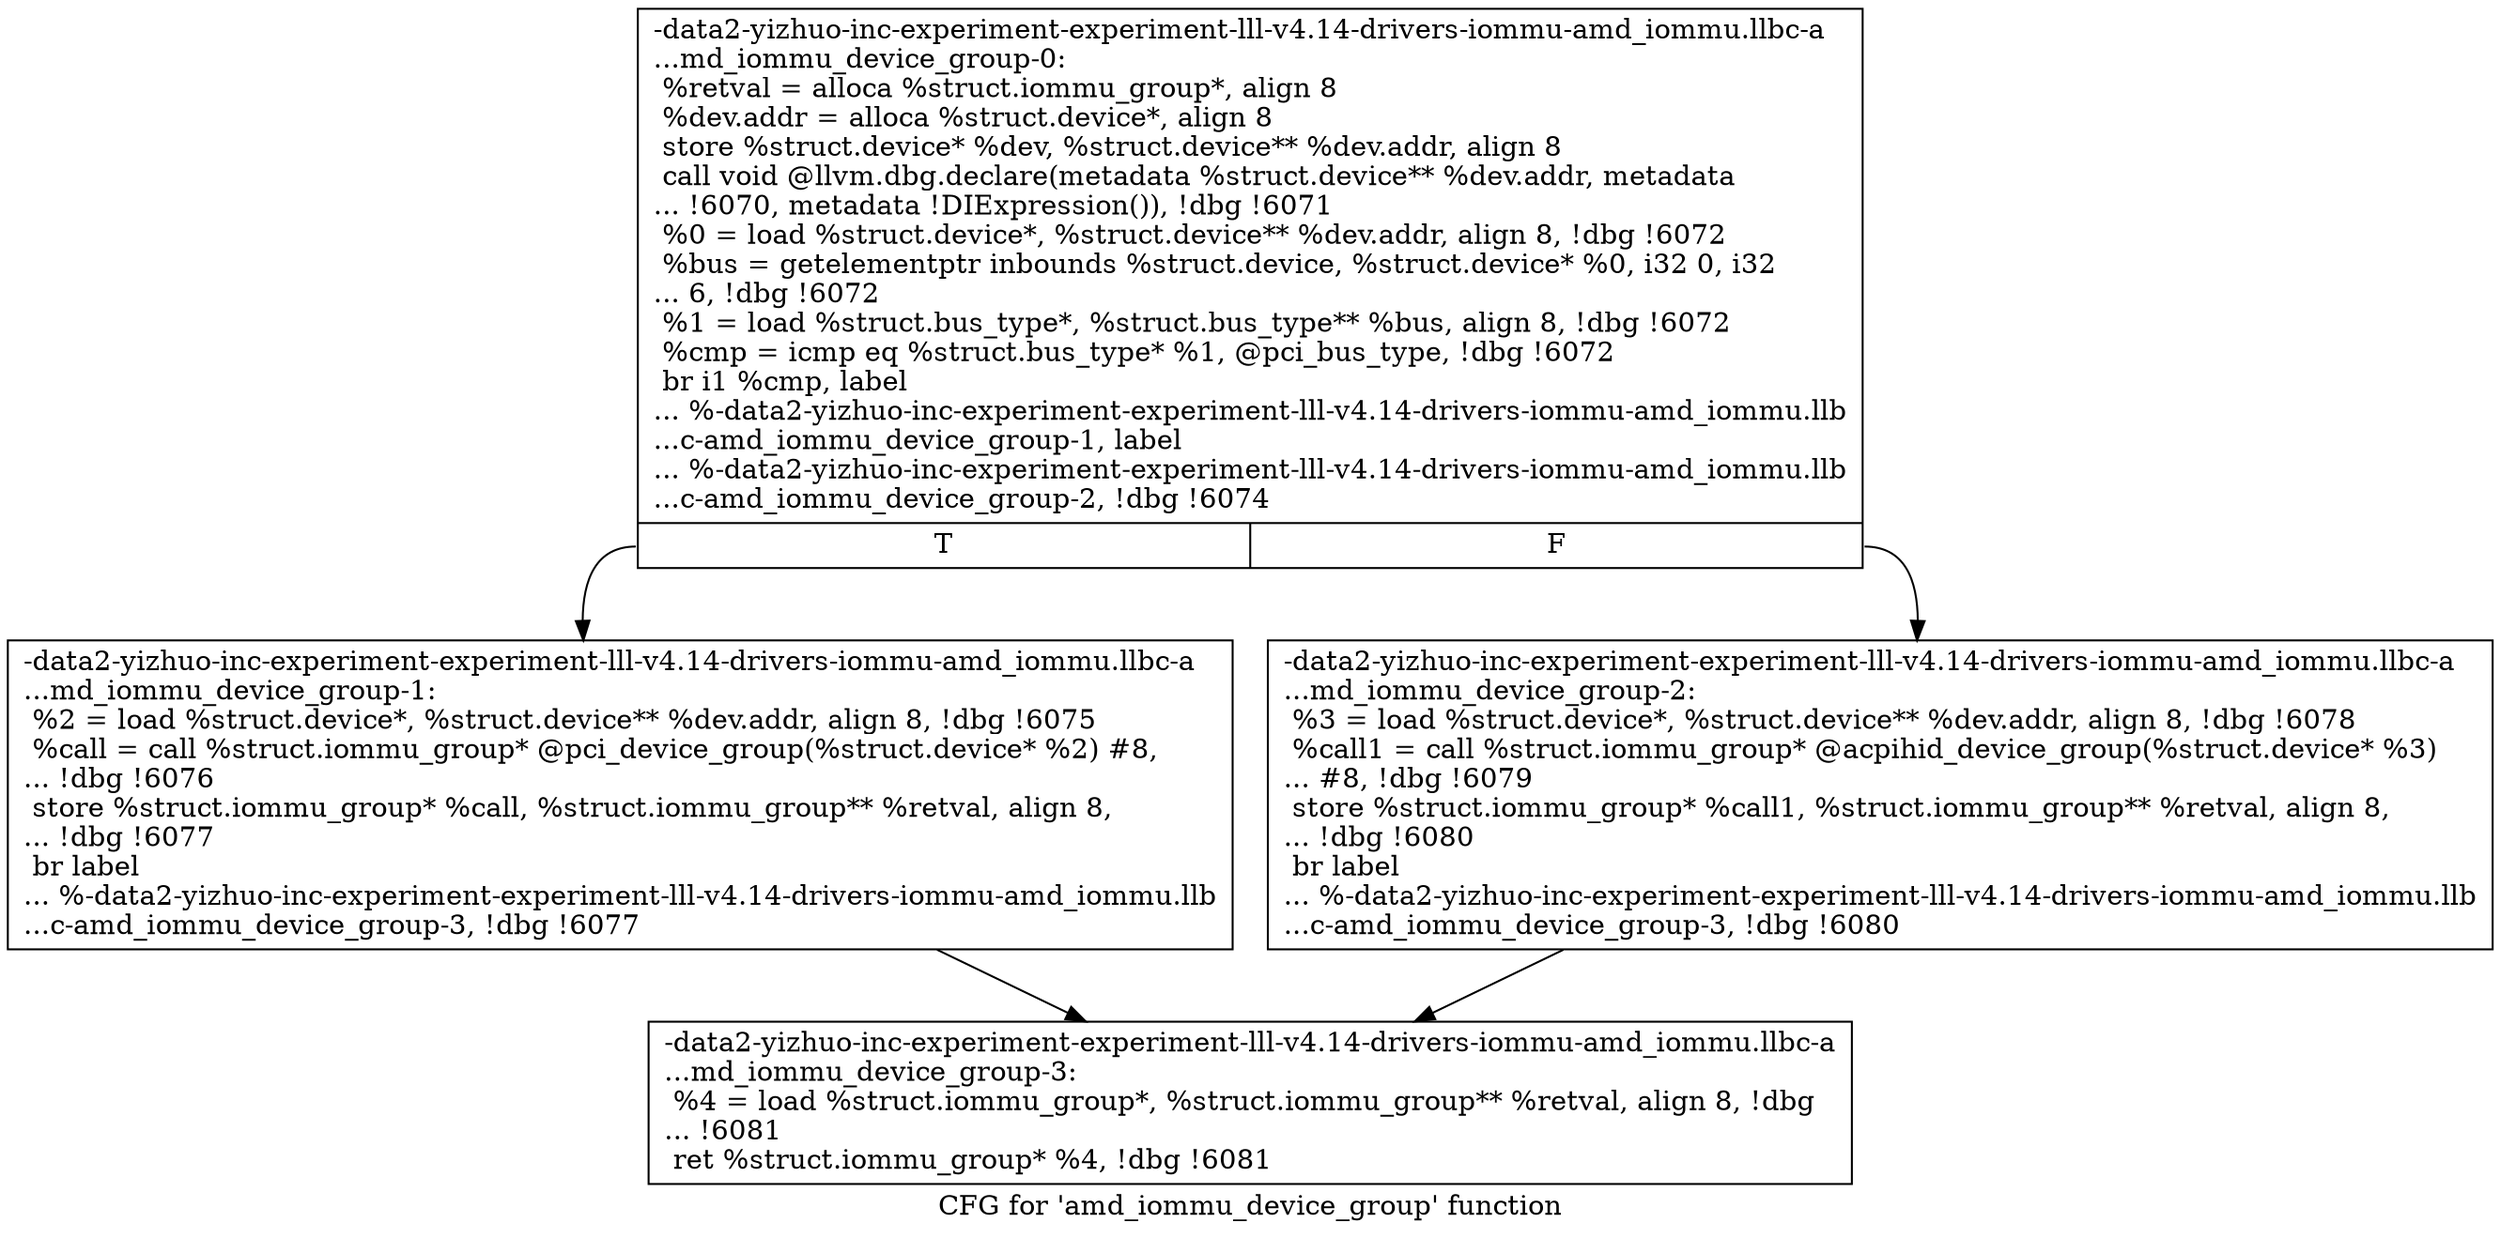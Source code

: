 digraph "CFG for 'amd_iommu_device_group' function" {
	label="CFG for 'amd_iommu_device_group' function";

	Node0x561b9468c090 [shape=record,label="{-data2-yizhuo-inc-experiment-experiment-lll-v4.14-drivers-iommu-amd_iommu.llbc-a\l...md_iommu_device_group-0:\l  %retval = alloca %struct.iommu_group*, align 8\l  %dev.addr = alloca %struct.device*, align 8\l  store %struct.device* %dev, %struct.device** %dev.addr, align 8\l  call void @llvm.dbg.declare(metadata %struct.device** %dev.addr, metadata\l... !6070, metadata !DIExpression()), !dbg !6071\l  %0 = load %struct.device*, %struct.device** %dev.addr, align 8, !dbg !6072\l  %bus = getelementptr inbounds %struct.device, %struct.device* %0, i32 0, i32\l... 6, !dbg !6072\l  %1 = load %struct.bus_type*, %struct.bus_type** %bus, align 8, !dbg !6072\l  %cmp = icmp eq %struct.bus_type* %1, @pci_bus_type, !dbg !6072\l  br i1 %cmp, label\l... %-data2-yizhuo-inc-experiment-experiment-lll-v4.14-drivers-iommu-amd_iommu.llb\l...c-amd_iommu_device_group-1, label\l... %-data2-yizhuo-inc-experiment-experiment-lll-v4.14-drivers-iommu-amd_iommu.llb\l...c-amd_iommu_device_group-2, !dbg !6074\l|{<s0>T|<s1>F}}"];
	Node0x561b9468c090:s0 -> Node0x561b944f9540;
	Node0x561b9468c090:s1 -> Node0x561b944f9b70;
	Node0x561b944f9540 [shape=record,label="{-data2-yizhuo-inc-experiment-experiment-lll-v4.14-drivers-iommu-amd_iommu.llbc-a\l...md_iommu_device_group-1: \l  %2 = load %struct.device*, %struct.device** %dev.addr, align 8, !dbg !6075\l  %call = call %struct.iommu_group* @pci_device_group(%struct.device* %2) #8,\l... !dbg !6076\l  store %struct.iommu_group* %call, %struct.iommu_group** %retval, align 8,\l... !dbg !6077\l  br label\l... %-data2-yizhuo-inc-experiment-experiment-lll-v4.14-drivers-iommu-amd_iommu.llb\l...c-amd_iommu_device_group-3, !dbg !6077\l}"];
	Node0x561b944f9540 -> Node0x561b944f9bc0;
	Node0x561b944f9b70 [shape=record,label="{-data2-yizhuo-inc-experiment-experiment-lll-v4.14-drivers-iommu-amd_iommu.llbc-a\l...md_iommu_device_group-2: \l  %3 = load %struct.device*, %struct.device** %dev.addr, align 8, !dbg !6078\l  %call1 = call %struct.iommu_group* @acpihid_device_group(%struct.device* %3)\l... #8, !dbg !6079\l  store %struct.iommu_group* %call1, %struct.iommu_group** %retval, align 8,\l... !dbg !6080\l  br label\l... %-data2-yizhuo-inc-experiment-experiment-lll-v4.14-drivers-iommu-amd_iommu.llb\l...c-amd_iommu_device_group-3, !dbg !6080\l}"];
	Node0x561b944f9b70 -> Node0x561b944f9bc0;
	Node0x561b944f9bc0 [shape=record,label="{-data2-yizhuo-inc-experiment-experiment-lll-v4.14-drivers-iommu-amd_iommu.llbc-a\l...md_iommu_device_group-3: \l  %4 = load %struct.iommu_group*, %struct.iommu_group** %retval, align 8, !dbg\l... !6081\l  ret %struct.iommu_group* %4, !dbg !6081\l}"];
}
